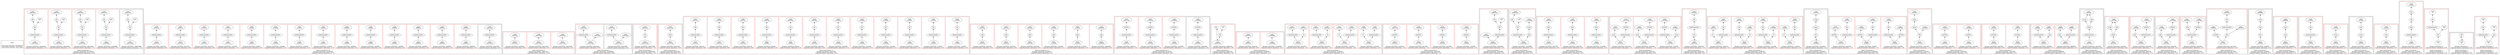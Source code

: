 strict digraph {
rankdir=BT
subgraph {
Stats [shape=plaintext]
cluster=true
label="Total loads executed: 1307048276\nTotal stores executed: 768271869"
}
subgraph {
subgraph {
"0_0_47" [label="Phi"]
"0_0_100" [label="Phi"]
"0_0_47" -> "0_0_100"
"0_0_98" [label="Load\n40841043"]
"0_0_100" -> "0_0_98"
"0_0_48" [label="GetElementPtr"]
"0_0_48" -> "0_0_47"
{
rank=min
"0_0_49" [label="Load\n106674389"]
}
"0_0_49" -> "0_0_48"
"0_0_44" [label="Load\n1"]
"0_0_47" -> "0_0_44"
cluster=true
label="Dynamic executions: 106674389\nCaptured memory operations: 7.1%"
}
subgraph {
"0_1_47" [label="Phi"]
"0_1_100" [label="Phi"]
"0_1_47" -> "0_1_100"
"0_1_98" [label="Load\n40841043"]
"0_1_100" -> "0_1_98"
"0_1_51" [label="GetElementPtr"]
"0_1_51" -> "0_1_47"
{
rank=min
"0_1_52" [label="Load\n23263898"]
}
"0_1_52" -> "0_1_51"
"0_1_44" [label="Load\n1"]
"0_1_47" -> "0_1_44"
cluster=true
label="Dynamic executions: 23263898\nCaptured memory operations: 3.0%"
color=red
}
subgraph {
"0_2_47" [label="Phi"]
"0_2_100" [label="Phi"]
"0_2_47" -> "0_2_100"
"0_2_60" [label="GetElementPtr"]
"0_2_60" -> "0_2_47"
{
rank=min
"0_2_61" [label="Load\n65833346"]
}
"0_2_61" -> "0_2_60"
"0_2_98" [label="Load\n40841043"]
"0_2_100" -> "0_2_98"
"0_2_44" [label="Load\n1"]
"0_2_47" -> "0_2_44"
cluster=true
label="Dynamic executions: 65833346\nCaptured memory operations: 5.1%"
color=red
}
subgraph {
"0_3_47" [label="Phi"]
"0_3_100" [label="Phi"]
"0_3_47" -> "0_3_100"
"0_3_64" [label="GetElementPtr"]
"0_3_64" -> "0_3_47"
"0_3_98" [label="Load\n40841043"]
"0_3_100" -> "0_3_98"
{
rank=min
"0_3_65" [label="Load\n65833346"]
}
"0_3_65" -> "0_3_64"
"0_3_44" [label="Load\n1"]
"0_3_47" -> "0_3_44"
cluster=true
label="Dynamic executions: 65833346\nCaptured memory operations: 5.1%"
color=red
}
subgraph {
"0_4_47" [label="Phi"]
"0_4_100" [label="Phi"]
"0_4_47" -> "0_4_100"
"0_4_98" [label="Load\n40841043"]
"0_4_100" -> "0_4_98"
"0_4_67" [label="GetElementPtr"]
"0_4_67" -> "0_4_47"
"0_4_44" [label="Load\n1"]
"0_4_47" -> "0_4_44"
{
rank=min
"0_4_68" [label="Load\n65833346"]
}
"0_4_68" -> "0_4_67"
cluster=true
label="Dynamic executions: 65833346\nCaptured memory operations: 5.1%"
color=red
}
cluster=true
label="Static occurrences: 5\nDynamic executions: 327438325\nCaptured memory operations: 25.6%"
}
subgraph {
subgraph {
{
rank=min
"1_0_88" [label="Load\n65833346"]
}
"1_0_87" [label="GetElementPtr"]
"1_0_88" -> "1_0_87"
"1_0_86" [label="Load\n65833346"]
"1_0_87" -> "1_0_86"
cluster=true
label="Dynamic executions: 65833346\nCaptured memory operations: 6.3%"
}
subgraph {
{
rank=min
"1_6_245" [label="Load\n4999918"]
}
"1_6_244" [label="GetElementPtr"]
"1_6_245" -> "1_6_244"
"1_6_239" [label="Load\n4999918"]
"1_6_244" -> "1_6_239"
cluster=true
label="Dynamic executions: 4999918\nCaptured memory operations: 0.4%"
color=red
}
subgraph {
{
rank=min
"1_7_249" [label="Load\n4999918"]
}
"1_7_248" [label="GetElementPtr"]
"1_7_249" -> "1_7_248"
"1_7_239" [label="Load\n4999918"]
"1_7_248" -> "1_7_239"
cluster=true
label="Dynamic executions: 4999918\nCaptured memory operations: 0.4%"
color=red
}
subgraph {
{
rank=min
"1_8_252" [label="Load\n4999918"]
}
"1_8_251" [label="GetElementPtr"]
"1_8_252" -> "1_8_251"
"1_8_250" [label="Load\n4999918"]
"1_8_251" -> "1_8_250"
cluster=true
label="Dynamic executions: 4999918\nCaptured memory operations: 0.4%"
color=red
}
subgraph {
"1_9_263" [label="GetElementPtr"]
"1_9_258" [label="Load\n5000081"]
"1_9_263" -> "1_9_258"
{
rank=min
"1_9_264" [label="Load\n5000081"]
}
"1_9_264" -> "1_9_263"
cluster=true
label="Dynamic executions: 5000081\nCaptured memory operations: 0.4%"
color=red
}
subgraph {
"1_10_267" [label="GetElementPtr"]
"1_10_258" [label="Load\n5000081"]
"1_10_267" -> "1_10_258"
{
rank=min
"1_10_268" [label="Load\n5000081"]
}
"1_10_268" -> "1_10_267"
cluster=true
label="Dynamic executions: 5000081\nCaptured memory operations: 0.4%"
color=red
}
subgraph {
{
rank=min
"1_11_271" [label="Load\n5000081"]
}
"1_11_270" [label="GetElementPtr"]
"1_11_271" -> "1_11_270"
"1_11_269" [label="Load\n5000081"]
"1_11_270" -> "1_11_269"
cluster=true
label="Dynamic executions: 5000081\nCaptured memory operations: 0.4%"
color=red
}
subgraph {
"1_12_280" [label="GetElementPtr"]
"1_12_279" [label="Load\n2326391"]
"1_12_280" -> "1_12_279"
{
rank=min
"1_12_281" [label="Load\n2326391"]
}
"1_12_281" -> "1_12_280"
cluster=true
label="Dynamic executions: 2326391\nCaptured memory operations: 0.2%"
color=red
}
subgraph {
"1_13_339" [label="GetElementPtr"]
"1_13_338" [label="Load\n2326391"]
"1_13_339" -> "1_13_338"
{
rank=min
"1_13_340" [label="Load\n2326391"]
}
"1_13_340" -> "1_13_339"
cluster=true
label="Dynamic executions: 2326391\nCaptured memory operations: 0.2%"
color=red
}
subgraph {
"1_14_413" [label="GetElementPtr"]
"1_14_412" [label="Load\n2326389"]
"1_14_413" -> "1_14_412"
{
rank=min
"1_14_414" [label="Load\n2326389"]
}
"1_14_414" -> "1_14_413"
cluster=true
label="Dynamic executions: 2326389\nCaptured memory operations: 0.2%"
color=red
}
subgraph {
{
rank=min
"1_15_476" [label="Load\n828465"]
}
"1_15_475" [label="GetElementPtr"]
"1_15_476" -> "1_15_475"
"1_15_474" [label="Load\n828465"]
"1_15_475" -> "1_15_474"
cluster=true
label="Dynamic executions: 828465\nCaptured memory operations: 0.0%"
color=red
}
subgraph {
{
rank=min
"1_16_494" [label="Load\n11631951"]
}
"1_16_493" [label="GetElementPtr"]
"1_16_494" -> "1_16_493"
"1_16_492" [label="Load\n11631951"]
"1_16_493" -> "1_16_492"
cluster=true
label="Dynamic executions: 11631951\nCaptured memory operations: 1.1%"
color=red
}
subgraph {
"1_17_506" [label="GetElementPtr"]
"1_17_505" [label="Load\n9305554"]
"1_17_506" -> "1_17_505"
{
rank=min
"1_17_507" [label="Load\n9305554"]
}
"1_17_507" -> "1_17_506"
cluster=true
label="Dynamic executions: 9305554\nCaptured memory operations: 0.8%"
color=red
}
subgraph {
{
rank=min
"1_18_547" [label="Load\n9305554"]
}
"1_18_546" [label="GetElementPtr"]
"1_18_547" -> "1_18_546"
"1_18_545" [label="Load\n9305554"]
"1_18_546" -> "1_18_545"
cluster=true
label="Dynamic executions: 9305554\nCaptured memory operations: 0.8%"
color=red
}
subgraph {
"1_19_583" [label="GetElementPtr"]
"1_19_582" [label="Load\n9305556"]
"1_19_583" -> "1_19_582"
{
rank=min
"1_19_584" [label="Load\n9305556"]
}
"1_19_584" -> "1_19_583"
cluster=true
label="Dynamic executions: 9305556\nCaptured memory operations: 0.8%"
color=red
}
cluster=true
label="Static occurrences: 20\nDynamic executions: 143189595\nCaptured memory operations: 13.7%"
}
subgraph {
subgraph {
{
rank=min
"2_1_66" [label="Store\n65833346"]
}
"2_1_65" [label="Load\n65833346"]
"2_1_66" -> "2_1_65"
cluster=true
label="Dynamic executions: 65833346\nCaptured memory operations: 6.3%"
color=red
}
subgraph {
{
rank=min
"2_2_69" [label="Store\n65833346"]
}
"2_2_68" [label="Load\n65833346"]
"2_2_69" -> "2_2_68"
cluster=true
label="Dynamic executions: 65833346\nCaptured memory operations: 6.3%"
color=red
}
subgraph {
{
rank=min
"2_3_303" [label="Store\n9305564"]
}
"2_3_301" [label="Load\n9305564"]
"2_3_303" -> "2_3_301"
cluster=true
label="Dynamic executions: 9305564\nCaptured memory operations: 0.8%"
color=red
}
cluster=true
label="Static occurrences: 5\nDynamic executions: 140972257\nCaptured memory operations: 13.5%"
}
subgraph {
subgraph {
"3_0_92" [label="GetElementPtr"]
"3_0_91" [label="Load\n65833346"]
"3_0_92" -> "3_0_91"
{
rank=min
"3_0_93" [label="Store\n65833346"]
}
"3_0_93" -> "3_0_92"
"3_0_90" [label="Load\n65833346"]
"3_0_93" -> "3_0_90"
cluster=true
label="Dynamic executions: 65833346\nCaptured memory operations: 9.5%"
}
subgraph {
{
rank=min
"3_1_96" [label="Store\n65833346"]
}
"3_1_95" [label="GetElementPtr"]
"3_1_96" -> "3_1_95"
"3_1_94" [label="Load\n65833346"]
"3_1_96" -> "3_1_94"
"3_1_91" [label="Load\n65833346"]
"3_1_95" -> "3_1_91"
cluster=true
label="Dynamic executions: 65833346\nCaptured memory operations: 9.5%"
color=red
}
cluster=true
label="Static occurrences: 2\nDynamic executions: 131666692\nCaptured memory operations: 19.0%"
}
subgraph {
subgraph {
{
rank=min
"4_0_101" [label="Store\n106674389"]
}
"4_0_100" [label="Phi"]
"4_0_101" -> "4_0_100"
"4_0_98" [label="Load\n40841043"]
"4_0_100" -> "4_0_98"
cluster=true
label="Dynamic executions: 106674389\nCaptured memory operations: 7.1%"
color=red
}
cluster=true
label="Static occurrences: 2\nDynamic executions: 106674389\nCaptured memory operations: 7.1%"
}
subgraph {
subgraph {
{
rank=min
"5_0_63" [label="Store\n65833346"]
}
"5_0_62" [label="SExt"]
"5_0_63" -> "5_0_62"
"5_0_61" [label="Load\n65833346"]
"5_0_62" -> "5_0_61"
cluster=true
label="Dynamic executions: 65833346\nCaptured memory operations: 6.3%"
color=red
}
cluster=true
label="Static occurrences: 1\nDynamic executions: 65833346\nCaptured memory operations: 6.3%"
}
subgraph {
subgraph {
"6_5_315" [label="Phi"]
"6_5_313" [label="Load\n2326391"]
"6_5_315" -> "6_5_313"
{
rank=min
"6_5_328" [label="Load\n2326391"]
}
"6_5_327" [label="GetElementPtr"]
"6_5_328" -> "6_5_327"
"6_5_327" -> "6_5_315"
cluster=true
label="Dynamic executions: 2326391\nCaptured memory operations: 0.2%"
color=red
}
subgraph {
"6_6_315" [label="Phi"]
"6_6_313" [label="Load\n2326391"]
"6_6_315" -> "6_6_313"
"6_6_332" [label="GetElementPtr"]
"6_6_332" -> "6_6_315"
{
rank=min
"6_6_333" [label="Load\n2326391"]
}
"6_6_333" -> "6_6_332"
cluster=true
label="Dynamic executions: 2326391\nCaptured memory operations: 0.2%"
color=red
}
subgraph {
{
rank=min
"6_7_337" [label="Load\n2326391"]
}
"6_7_336" [label="GetElementPtr"]
"6_7_337" -> "6_7_336"
"6_7_315" [label="Phi"]
"6_7_313" [label="Load\n2326391"]
"6_7_315" -> "6_7_313"
"6_7_336" -> "6_7_315"
cluster=true
label="Dynamic executions: 2326391\nCaptured memory operations: 0.2%"
color=red
}
subgraph {
"6_8_389" [label="Phi"]
"6_8_387" [label="Load\n2326389"]
"6_8_389" -> "6_8_387"
"6_8_401" [label="GetElementPtr"]
"6_8_401" -> "6_8_389"
{
rank=min
"6_8_402" [label="Load\n2326389"]
}
"6_8_402" -> "6_8_401"
cluster=true
label="Dynamic executions: 2326389\nCaptured memory operations: 0.2%"
color=red
}
subgraph {
"6_9_389" [label="Phi"]
"6_9_387" [label="Load\n2326389"]
"6_9_389" -> "6_9_387"
{
rank=min
"6_9_407" [label="Load\n2326389"]
}
"6_9_406" [label="GetElementPtr"]
"6_9_407" -> "6_9_406"
"6_9_406" -> "6_9_389"
cluster=true
label="Dynamic executions: 2326389\nCaptured memory operations: 0.2%"
color=red
}
subgraph {
"6_10_410" [label="GetElementPtr"]
"6_10_389" [label="Phi"]
"6_10_410" -> "6_10_389"
{
rank=min
"6_10_411" [label="Load\n2326389"]
}
"6_10_411" -> "6_10_410"
"6_10_387" [label="Load\n2326389"]
"6_10_389" -> "6_10_387"
cluster=true
label="Dynamic executions: 2326389\nCaptured memory operations: 0.2%"
color=red
}
subgraph {
"6_11_451" [label="Phi"]
"6_11_449" [label="Load\n9305560"]
"6_11_451" -> "6_11_449"
{
rank=min
"6_11_464" [label="Load\n9305560"]
}
"6_11_463" [label="GetElementPtr"]
"6_11_464" -> "6_11_463"
"6_11_463" -> "6_11_451"
cluster=true
label="Dynamic executions: 9305560\nCaptured memory operations: 0.8%"
color=red
}
subgraph {
{
rank=min
"6_12_469" [label="Load\n828465"]
}
"6_12_468" [label="GetElementPtr"]
"6_12_469" -> "6_12_468"
"6_12_451" [label="Phi"]
"6_12_449" [label="Load\n9305560"]
"6_12_451" -> "6_12_449"
"6_12_468" -> "6_12_451"
cluster=true
label="Dynamic executions: 828465\nCaptured memory operations: 0.4%"
color=red
}
subgraph {
"6_13_451" [label="Phi"]
"6_13_449" [label="Load\n9305560"]
"6_13_451" -> "6_13_449"
{
rank=min
"6_13_473" [label="Load\n828465"]
}
"6_13_472" [label="GetElementPtr"]
"6_13_473" -> "6_13_472"
"6_13_472" -> "6_13_451"
cluster=true
label="Dynamic executions: 828465\nCaptured memory operations: 0.4%"
color=red
}
subgraph {
"6_14_522" [label="Phi"]
"6_14_520" [label="Load\n9305554"]
"6_14_522" -> "6_14_520"
"6_14_534" [label="GetElementPtr"]
"6_14_534" -> "6_14_522"
{
rank=min
"6_14_535" [label="Load\n9305554"]
}
"6_14_535" -> "6_14_534"
cluster=true
label="Dynamic executions: 9305554\nCaptured memory operations: 0.8%"
color=red
}
subgraph {
{
rank=min
"6_15_540" [label="Load\n9305554"]
}
"6_15_539" [label="GetElementPtr"]
"6_15_540" -> "6_15_539"
"6_15_522" [label="Phi"]
"6_15_520" [label="Load\n9305554"]
"6_15_522" -> "6_15_520"
"6_15_539" -> "6_15_522"
cluster=true
label="Dynamic executions: 9305554\nCaptured memory operations: 0.8%"
color=red
}
subgraph {
"6_16_522" [label="Phi"]
"6_16_520" [label="Load\n9305554"]
"6_16_522" -> "6_16_520"
"6_16_543" [label="GetElementPtr"]
"6_16_543" -> "6_16_522"
{
rank=min
"6_16_544" [label="Load\n9305554"]
}
"6_16_544" -> "6_16_543"
cluster=true
label="Dynamic executions: 9305554\nCaptured memory operations: 0.8%"
color=red
}
cluster=true
label="Static occurrences: 17\nDynamic executions: 52837492\nCaptured memory operations: 5.9%"
}
subgraph {
subgraph {
"7_4_218" [label="Add"]
"7_4_217" [label="Load\n10000000"]
"7_4_218" -> "7_4_217"
{
rank=min
"7_4_219" [label="Store\n10000000"]
}
"7_4_219" -> "7_4_218"
cluster=true
label="Dynamic executions: 10000000\nCaptured memory operations: 0.9%"
color=red
}
subgraph {
"7_6_321" [label="Add"]
"7_6_320" [label="Load\n2326391"]
"7_6_321" -> "7_6_320"
{
rank=min
"7_6_322" [label="Store\n2326391"]
}
"7_6_322" -> "7_6_321"
cluster=true
label="Dynamic executions: 2326391\nCaptured memory operations: 0.2%"
color=red
}
subgraph {
"7_7_395" [label="Add"]
"7_7_394" [label="Load\n2326389"]
"7_7_395" -> "7_7_394"
{
rank=min
"7_7_396" [label="Store\n2326389"]
}
"7_7_396" -> "7_7_395"
cluster=true
label="Dynamic executions: 2326389\nCaptured memory operations: 0.2%"
color=red
}
subgraph {
"7_8_457" [label="Add"]
"7_8_456" [label="Load\n9305560"]
"7_8_457" -> "7_8_456"
{
rank=min
"7_8_458" [label="Store\n9305560"]
}
"7_8_458" -> "7_8_457"
cluster=true
label="Dynamic executions: 9305560\nCaptured memory operations: 0.8%"
color=red
}
subgraph {
"7_9_528" [label="Add"]
"7_9_527" [label="Load\n9305554"]
"7_9_528" -> "7_9_527"
{
rank=min
"7_9_529" [label="Store\n9305554"]
}
"7_9_529" -> "7_9_528"
cluster=true
label="Dynamic executions: 9305554\nCaptured memory operations: 0.8%"
color=red
}
subgraph {
"7_11_580" [label="Add"]
"7_11_579" [label="Load\n9305556"]
"7_11_580" -> "7_11_579"
{
rank=min
"7_11_581" [label="Store\n9305556"]
}
"7_11_581" -> "7_11_580"
cluster=true
label="Dynamic executions: 9305556\nCaptured memory operations: 0.8%"
color=red
}
cluster=true
label="Static occurrences: 12\nDynamic executions: 42569451\nCaptured memory operations: 4.1%"
}
subgraph {
subgraph {
"8_0_373" [label="GetElementPtr"]
"8_0_372" [label="IntToPtr"]
"8_0_373" -> "8_0_372"
{
rank=min
"8_0_374" [label="Load\n20282682"]
}
"8_0_374" -> "8_0_373"
"8_0_369" [label="Load\n23263900"]
"8_0_372" -> "8_0_369"
cluster=true
label="Dynamic executions: 20282682\nCaptured memory operations: 2.0%"
}
subgraph {
"8_1_380" [label="GetElementPtr"]
"8_1_372" [label="IntToPtr"]
"8_1_380" -> "8_1_372"
{
rank=min
"8_1_381" [label="Load\n2326389"]
}
"8_1_381" -> "8_1_380"
"8_1_369" [label="Load\n23263900"]
"8_1_372" -> "8_1_369"
cluster=true
label="Dynamic executions: 2326389\nCaptured memory operations: 1.2%"
color=red
}
subgraph {
"8_2_430" [label="IntToPtr"]
"8_2_427" [label="Load\n17956293"]
"8_2_430" -> "8_2_427"
{
rank=min
"8_2_443" [label="Load\n9305560"]
}
"8_2_442" [label="GetElementPtr"]
"8_2_443" -> "8_2_442"
"8_2_442" -> "8_2_430"
cluster=true
label="Dynamic executions: 9305560\nCaptured memory operations: 1.3%"
color=red
}
subgraph {
"8_3_513" [label="GetElementPtr"]
"8_3_511" [label="IntToPtr"]
"8_3_513" -> "8_3_511"
"8_3_502" [label="Load\n18611108"]
"8_3_511" -> "8_3_502"
{
rank=min
"8_3_514" [label="Load\n9305554"]
}
"8_3_514" -> "8_3_513"
cluster=true
label="Dynamic executions: 9305554\nCaptured memory operations: 1.3%"
color=red
}
cluster=true
label="Static occurrences: 4\nDynamic executions: 41220185\nCaptured memory operations: 5.9%"
}
subgraph {
subgraph {
"9_0_47" [label="Phi"]
"9_0_100" [label="Phi"]
"9_0_47" -> "9_0_100"
{
rank=min
"9_0_98" [label="Load\n40841043"]
}
"9_0_98" -> "9_0_47"
"9_0_100" -> "9_0_98"
"9_0_44" [label="Load\n1"]
"9_0_47" -> "9_0_44"
cluster=true
label="Dynamic executions: 40841043\nCaptured memory operations: 1.9%"
color=red
}
cluster=true
label="Static occurrences: 1\nDynamic executions: 40841043\nCaptured memory operations: 1.9%"
}
subgraph {
subgraph {
{
rank=min
"10_0_53" [label="Load\n23263898"]
}
"10_0_52" [label="Load\n23263898"]
"10_0_53" -> "10_0_52"
cluster=true
label="Dynamic executions: 23263898\nCaptured memory operations: 2.2%"
color=red
}
subgraph {
{
rank=min
"10_3_587" [label="Load\n9305556"]
}
"10_3_582" [label="Load\n9305556"]
"10_3_587" -> "10_3_582"
cluster=true
label="Dynamic executions: 9305556\nCaptured memory operations: 0.8%"
color=red
}
cluster=true
label="Static occurrences: 4\nDynamic executions: 32569455\nCaptured memory operations: 3.1%"
}
subgraph {
subgraph {
"11_3_282" [label="Or"]
"11_3_281" [label="Load\n2326391"]
"11_3_282" -> "11_3_281"
"11_3_280" [label="GetElementPtr"]
"11_3_279" [label="Load\n2326391"]
"11_3_280" -> "11_3_279"
{
rank=min
"11_3_283" [label="Store\n2326391"]
}
"11_3_283" -> "11_3_282"
"11_3_283" -> "11_3_280"
cluster=true
label="Dynamic executions: 2326391\nCaptured memory operations: 0.3%"
color=red
}
subgraph {
"11_4_495" [label="Or"]
"11_4_494" [label="Load\n11631951"]
"11_4_495" -> "11_4_494"
"11_4_493" [label="GetElementPtr"]
"11_4_492" [label="Load\n11631951"]
"11_4_493" -> "11_4_492"
{
rank=min
"11_4_496" [label="Store\n11631951"]
}
"11_4_496" -> "11_4_495"
"11_4_496" -> "11_4_493"
cluster=true
label="Dynamic executions: 11631951\nCaptured memory operations: 1.6%"
color=red
}
subgraph {
"11_5_506" [label="GetElementPtr"]
"11_5_505" [label="Load\n9305554"]
"11_5_506" -> "11_5_505"
{
rank=min
"11_5_509" [label="Store\n9305554"]
}
"11_5_509" -> "11_5_506"
"11_5_508" [label="Or"]
"11_5_509" -> "11_5_508"
"11_5_507" [label="Load\n9305554"]
"11_5_508" -> "11_5_507"
cluster=true
label="Dynamic executions: 9305554\nCaptured memory operations: 1.3%"
color=red
}
subgraph {
"11_6_583" [label="GetElementPtr"]
"11_6_582" [label="Load\n9305556"]
"11_6_583" -> "11_6_582"
{
rank=min
"11_6_586" [label="Store\n9305556"]
}
"11_6_586" -> "11_6_583"
"11_6_585" [label="Or"]
"11_6_586" -> "11_6_585"
"11_6_584" [label="Load\n9305556"]
"11_6_585" -> "11_6_584"
cluster=true
label="Dynamic executions: 9305556\nCaptured memory operations: 1.3%"
color=red
}
cluster=true
label="Static occurrences: 7\nDynamic executions: 32569453\nCaptured memory operations: 4.7%"
}
subgraph {
subgraph {
{
rank=min
"12_0_397" [label="Store\n2326389"]
}
"12_0_372" [label="IntToPtr"]
"12_0_397" -> "12_0_372"
"12_0_369" [label="Load\n23263900"]
"12_0_372" -> "12_0_369"
cluster=true
label="Dynamic executions: 2326389\nCaptured memory operations: 1.2%"
color=red
}
subgraph {
"12_2_430" [label="IntToPtr"]
"12_2_427" [label="Load\n17956293"]
"12_2_430" -> "12_2_427"
{
rank=min
"12_2_459" [label="Store\n9305560"]
}
"12_2_459" -> "12_2_430"
cluster=true
label="Dynamic executions: 9305560\nCaptured memory operations: 1.3%"
color=red
}
subgraph {
"12_3_430" [label="IntToPtr"]
"12_3_427" [label="Load\n17956293"]
"12_3_430" -> "12_3_427"
{
rank=min
"12_3_479" [label="Store\n8477095"]
}
"12_3_479" -> "12_3_430"
cluster=true
label="Dynamic executions: 8477095\nCaptured memory operations: 1.2%"
color=red
}
subgraph {
"12_4_511" [label="IntToPtr"]
"12_4_502" [label="Load\n18611108"]
"12_4_511" -> "12_4_502"
{
rank=min
"12_4_530" [label="Store\n9305554"]
}
"12_4_530" -> "12_4_511"
cluster=true
label="Dynamic executions: 9305554\nCaptured memory operations: 1.3%"
color=red
}
cluster=true
label="Static occurrences: 6\nDynamic executions: 29414598\nCaptured memory operations: 7.1%"
}
subgraph {
subgraph {
{
rank=min
"13_0_54" [label="Store\n23263898"]
}
"13_0_53" [label="Load\n23263898"]
"13_0_54" -> "13_0_53"
"13_0_47" [label="Phi"]
"13_0_100" [label="Phi"]
"13_0_47" -> "13_0_100"
"13_0_98" [label="Load\n40841043"]
"13_0_100" -> "13_0_98"
"13_0_51" [label="GetElementPtr"]
"13_0_51" -> "13_0_47"
"13_0_54" -> "13_0_51"
"13_0_44" [label="Load\n1"]
"13_0_47" -> "13_0_44"
cluster=true
label="Dynamic executions: 23263898\nCaptured memory operations: 4.2%"
color=red
}
cluster=true
label="Static occurrences: 1\nDynamic executions: 23263898\nCaptured memory operations: 4.2%"
}
subgraph {
subgraph {
"14_0_55" [label="ICmp"]
"14_0_53" [label="Load\n23263898"]
"14_0_55" -> "14_0_53"
"14_0_47" [label="Phi"]
"14_0_100" [label="Phi"]
"14_0_47" -> "14_0_100"
"14_0_48" [label="GetElementPtr"]
"14_0_48" -> "14_0_47"
{
rank=min
"14_0_57" [label="Store\n23263898"]
}
"14_0_57" -> "14_0_48"
"14_0_56" [label="ZExt"]
"14_0_57" -> "14_0_56"
"14_0_98" [label="Load\n40841043"]
"14_0_100" -> "14_0_98"
"14_0_44" [label="Load\n1"]
"14_0_47" -> "14_0_44"
"14_0_56" -> "14_0_55"
cluster=true
label="Dynamic executions: 23263898\nCaptured memory operations: 4.2%"
color=red
}
cluster=true
label="Static occurrences: 1\nDynamic executions: 23263898\nCaptured memory operations: 4.2%"
}
subgraph {
subgraph {
"15_1_385" [label="SExt"]
"15_1_381" [label="Load\n2326389"]
"15_1_385" -> "15_1_381"
{
rank=min
"15_1_387" [label="Load\n2326389"]
}
"15_1_386" [label="GetElementPtr"]
"15_1_387" -> "15_1_386"
"15_1_386" -> "15_1_385"
cluster=true
label="Dynamic executions: 2326389\nCaptured memory operations: 0.2%"
color=red
}
subgraph {
"15_2_447" [label="SExt"]
"15_2_443" [label="Load\n9305560"]
"15_2_447" -> "15_2_443"
"15_2_448" [label="GetElementPtr"]
"15_2_448" -> "15_2_447"
{
rank=min
"15_2_449" [label="Load\n9305560"]
}
"15_2_449" -> "15_2_448"
cluster=true
label="Dynamic executions: 9305560\nCaptured memory operations: 0.8%"
color=red
}
subgraph {
"15_3_519" [label="GetElementPtr"]
"15_3_518" [label="SExt"]
"15_3_519" -> "15_3_518"
{
rank=min
"15_3_520" [label="Load\n9305554"]
}
"15_3_520" -> "15_3_519"
"15_3_514" [label="Load\n9305554"]
"15_3_518" -> "15_3_514"
cluster=true
label="Dynamic executions: 9305554\nCaptured memory operations: 0.8%"
color=red
}
cluster=true
label="Static occurrences: 4\nDynamic executions: 20937503\nCaptured memory operations: 2.0%"
}
subgraph {
subgraph {
"16_0_380" [label="GetElementPtr"]
"16_0_372" [label="IntToPtr"]
"16_0_380" -> "16_0_372"
{
rank=min
"16_0_400" [label="Store\n2326389"]
}
"16_0_399" [label="Trunc"]
"16_0_400" -> "16_0_399"
"16_0_400" -> "16_0_380"
"16_0_398" [label="Load\n2326389"]
"16_0_399" -> "16_0_398"
"16_0_369" [label="Load\n23263900"]
"16_0_372" -> "16_0_369"
cluster=true
label="Dynamic executions: 2326389\nCaptured memory operations: 1.3%"
color=red
}
subgraph {
{
rank=min
"16_1_462" [label="Store\n9305560"]
}
"16_1_461" [label="Trunc"]
"16_1_462" -> "16_1_461"
"16_1_430" [label="IntToPtr"]
"16_1_427" [label="Load\n17956293"]
"16_1_430" -> "16_1_427"
"16_1_460" [label="Load\n9305560"]
"16_1_461" -> "16_1_460"
"16_1_442" [label="GetElementPtr"]
"16_1_462" -> "16_1_442"
"16_1_442" -> "16_1_430"
cluster=true
label="Dynamic executions: 9305560\nCaptured memory operations: 1.7%"
color=red
}
subgraph {
{
rank=min
"16_2_533" [label="Store\n9305554"]
}
"16_2_532" [label="Trunc"]
"16_2_533" -> "16_2_532"
"16_2_531" [label="Load\n9305554"]
"16_2_532" -> "16_2_531"
"16_2_511" [label="IntToPtr"]
"16_2_502" [label="Load\n18611108"]
"16_2_511" -> "16_2_502"
"16_2_513" [label="GetElementPtr"]
"16_2_513" -> "16_2_511"
"16_2_533" -> "16_2_513"
cluster=true
label="Dynamic executions: 9305554\nCaptured memory operations: 1.7%"
color=red
}
cluster=true
label="Static occurrences: 3\nDynamic executions: 20937503\nCaptured memory operations: 4.9%"
}
subgraph {
subgraph {
"17_3_451" [label="Phi"]
"17_3_449" [label="Load\n9305560"]
"17_3_451" -> "17_3_449"
"17_3_481" [label="Phi"]
"17_3_463" [label="GetElementPtr"]
"17_3_481" -> "17_3_463"
"17_3_463" -> "17_3_451"
{
rank=min
"17_3_482" [label="Load\n16954190"]
}
"17_3_481" -> "17_3_482"
"17_3_482" -> "17_3_481"
cluster=true
label="Dynamic executions: 16954190\nCaptured memory operations: 1.2%"
color=red
}
cluster=true
label="Static occurrences: 5\nDynamic executions: 16954190\nCaptured memory operations: 1.9%"
}
subgraph {
subgraph {
"18_1_334" [label="Or"]
"18_1_333" [label="Load\n2326391"]
"18_1_334" -> "18_1_333"
"18_1_315" [label="Phi"]
"18_1_313" [label="Load\n2326391"]
"18_1_315" -> "18_1_313"
{
rank=min
"18_1_335" [label="Store\n2326391"]
}
"18_1_335" -> "18_1_334"
"18_1_332" [label="GetElementPtr"]
"18_1_335" -> "18_1_332"
"18_1_332" -> "18_1_315"
cluster=true
label="Dynamic executions: 2326391\nCaptured memory operations: 0.3%"
color=red
}
subgraph {
{
rank=min
"18_2_409" [label="Store\n2326389"]
}
"18_2_406" [label="GetElementPtr"]
"18_2_409" -> "18_2_406"
"18_2_408" [label="Or"]
"18_2_407" [label="Load\n2326389"]
"18_2_408" -> "18_2_407"
"18_2_389" [label="Phi"]
"18_2_387" [label="Load\n2326389"]
"18_2_389" -> "18_2_387"
"18_2_406" -> "18_2_389"
"18_2_409" -> "18_2_408"
cluster=true
label="Dynamic executions: 2326389\nCaptured memory operations: 0.3%"
color=red
}
subgraph {
"18_3_451" [label="Phi"]
"18_3_449" [label="Load\n9305560"]
"18_3_451" -> "18_3_449"
"18_3_468" [label="GetElementPtr"]
"18_3_468" -> "18_3_451"
{
rank=min
"18_3_471" [label="Store\n828465"]
}
"18_3_471" -> "18_3_468"
"18_3_470" [label="Or"]
"18_3_471" -> "18_3_470"
"18_3_469" [label="Load\n828465"]
"18_3_470" -> "18_3_469"
cluster=true
label="Dynamic executions: 828465\nCaptured memory operations: 0.5%"
color=red
}
subgraph {
"18_4_541" [label="Or"]
"18_4_540" [label="Load\n9305554"]
"18_4_541" -> "18_4_540"
{
rank=min
"18_4_542" [label="Store\n9305554"]
}
"18_4_539" [label="GetElementPtr"]
"18_4_542" -> "18_4_539"
"18_4_522" [label="Phi"]
"18_4_520" [label="Load\n9305554"]
"18_4_522" -> "18_4_520"
"18_4_539" -> "18_4_522"
"18_4_542" -> "18_4_541"
cluster=true
label="Dynamic executions: 9305554\nCaptured memory operations: 1.3%"
color=red
}
cluster=true
label="Static occurrences: 5\nDynamic executions: 14786799\nCaptured memory operations: 2.5%"
}
subgraph {
subgraph {
"19_0_359" [label="ICmp"]
"19_0_358" [label="Load\n11631951"]
"19_0_359" -> "19_0_358"
"19_0_360" [label="Select"]
"19_0_360" -> "19_0_359"
{
rank=min
"19_0_364" [label="Load\n13624893"]
}
"19_0_363" [label="Phi"]
"19_0_364" -> "19_0_363"
"19_0_363" -> "19_0_364"
"19_0_363" -> "19_0_360"
cluster=true
label="Dynamic executions: 13624893\nCaptured memory operations: 1.2%"
}
cluster=true
label="Static occurrences: 1\nDynamic executions: 13624893\nCaptured memory operations: 1.2%"
}
subgraph {
subgraph {
"20_0_389" [label="Phi"]
"20_0_387" [label="Load\n2326389"]
"20_0_389" -> "20_0_387"
"20_0_401" [label="GetElementPtr"]
"20_0_401" -> "20_0_389"
{
rank=min
"20_0_405" [label="Store\n2326389"]
}
"20_0_405" -> "20_0_401"
"20_0_372" [label="IntToPtr"]
"20_0_369" [label="Load\n23263900"]
"20_0_372" -> "20_0_369"
"20_0_405" -> "20_0_372"
cluster=true
label="Dynamic executions: 2326389\nCaptured memory operations: 1.3%"
color=red
}
subgraph {
"20_1_430" [label="IntToPtr"]
"20_1_427" [label="Load\n17956293"]
"20_1_430" -> "20_1_427"
{
rank=min
"20_1_467" [label="Store\n828465"]
}
"20_1_467" -> "20_1_430"
"20_1_451" [label="Phi"]
"20_1_449" [label="Load\n9305560"]
"20_1_451" -> "20_1_449"
"20_1_463" [label="GetElementPtr"]
"20_1_463" -> "20_1_451"
"20_1_467" -> "20_1_463"
cluster=true
label="Dynamic executions: 828465\nCaptured memory operations: 1.3%"
color=red
}
subgraph {
{
rank=min
"20_2_538" [label="Store\n9305554"]
}
"20_2_511" [label="IntToPtr"]
"20_2_538" -> "20_2_511"
"20_2_502" [label="Load\n18611108"]
"20_2_511" -> "20_2_502"
"20_2_522" [label="Phi"]
"20_2_520" [label="Load\n9305554"]
"20_2_522" -> "20_2_520"
"20_2_534" [label="GetElementPtr"]
"20_2_534" -> "20_2_522"
"20_2_538" -> "20_2_534"
cluster=true
label="Dynamic executions: 9305554\nCaptured memory operations: 1.7%"
color=red
}
cluster=true
label="Static occurrences: 3\nDynamic executions: 12460408\nCaptured memory operations: 4.4%"
}
subgraph {
subgraph {
"21_0_359" [label="ICmp"]
"21_0_358" [label="Load\n11631951"]
"21_0_359" -> "21_0_358"
"21_0_360" [label="Select"]
"21_0_360" -> "21_0_359"
{
rank=min
"21_0_367" [label="Store\n11631951"]
}
"21_0_363" [label="Phi"]
"21_0_367" -> "21_0_363"
"21_0_364" [label="Load\n13624893"]
"21_0_363" -> "21_0_364"
"21_0_363" -> "21_0_360"
cluster=true
label="Dynamic executions: 11631951\nCaptured memory operations: 1.7%"
color=red
}
cluster=true
label="Static occurrences: 1\nDynamic executions: 11631951\nCaptured memory operations: 1.7%"
}
subgraph {
subgraph {
{
rank=min
"22_0_377" [label="Load\n2326389"]
}
"22_0_372" [label="IntToPtr"]
"22_0_377" -> "22_0_372"
"22_0_369" [label="Load\n23263900"]
"22_0_372" -> "22_0_369"
cluster=true
label="Dynamic executions: 2326389\nCaptured memory operations: 1.2%"
color=red
}
subgraph {
"22_1_430" [label="IntToPtr"]
"22_1_427" [label="Load\n17956293"]
"22_1_430" -> "22_1_427"
{
rank=min
"22_1_431" [label="Load\n9305560"]
}
"22_1_431" -> "22_1_430"
cluster=true
label="Dynamic executions: 9305560\nCaptured memory operations: 1.3%"
color=red
}
cluster=true
label="Static occurrences: 2\nDynamic executions: 11631949\nCaptured memory operations: 2.5%"
}
subgraph {
subgraph {
"23_0_378" [label="PtrToInt"]
"23_0_377" [label="Load\n2326389"]
"23_0_378" -> "23_0_377"
{
rank=min
"23_0_379" [label="Store\n2326389"]
}
"23_0_379" -> "23_0_378"
cluster=true
label="Dynamic executions: 2326389\nCaptured memory operations: 0.2%"
color=red
}
subgraph {
{
rank=min
"23_1_433" [label="Store\n9305560"]
}
"23_1_432" [label="PtrToInt"]
"23_1_433" -> "23_1_432"
"23_1_431" [label="Load\n9305560"]
"23_1_432" -> "23_1_431"
cluster=true
label="Dynamic executions: 9305560\nCaptured memory operations: 0.8%"
color=red
}
cluster=true
label="Static occurrences: 2\nDynamic executions: 11631949\nCaptured memory operations: 1.1%"
}
subgraph {
subgraph {
{
rank=min
"24_0_247" [label="Store\n4999918"]
}
"24_0_246" [label="And"]
"24_0_247" -> "24_0_246"
"24_0_245" [label="Load\n4999918"]
"24_0_246" -> "24_0_245"
"24_0_244" [label="GetElementPtr"]
"24_0_247" -> "24_0_244"
"24_0_239" [label="Load\n4999918"]
"24_0_244" -> "24_0_239"
cluster=true
label="Dynamic executions: 4999918\nCaptured memory operations: 0.7%"
color=red
}
subgraph {
{
rank=min
"24_1_266" [label="Store\n5000081"]
}
"24_1_263" [label="GetElementPtr"]
"24_1_266" -> "24_1_263"
"24_1_265" [label="And"]
"24_1_266" -> "24_1_265"
"24_1_264" [label="Load\n5000081"]
"24_1_265" -> "24_1_264"
"24_1_258" [label="Load\n5000081"]
"24_1_263" -> "24_1_258"
cluster=true
label="Dynamic executions: 5000081\nCaptured memory operations: 0.7%"
color=red
}
cluster=true
label="Static occurrences: 2\nDynamic executions: 9999999\nCaptured memory operations: 1.4%"
}
subgraph {
subgraph {
"25_0_297" [label="ICmp"]
"25_0_295" [label="Load\n9305564"]
"25_0_297" -> "25_0_295"
"25_0_298" [label="Select"]
"25_0_298" -> "25_0_297"
"25_0_300" [label="GetElementPtr"]
"25_0_300" -> "25_0_298"
{
rank=min
"25_0_301" [label="Load\n9305564"]
}
"25_0_301" -> "25_0_300"
"25_0_296" [label="Add"]
"25_0_296" -> "25_0_295"
"25_0_298" -> "25_0_296"
cluster=true
label="Dynamic executions: 9305564\nCaptured memory operations: 0.8%"
}
cluster=true
label="Static occurrences: 1\nDynamic executions: 9305564\nCaptured memory operations: 0.8%"
}
subgraph {
subgraph {
{
rank=min
"26_0_299" [label="Store\n9305564"]
}
"26_0_298" [label="Select"]
"26_0_299" -> "26_0_298"
"26_0_297" [label="ICmp"]
"26_0_295" [label="Load\n9305564"]
"26_0_297" -> "26_0_295"
"26_0_298" -> "26_0_297"
"26_0_296" [label="Add"]
"26_0_296" -> "26_0_295"
"26_0_298" -> "26_0_296"
cluster=true
label="Dynamic executions: 9305564\nCaptured memory operations: 0.8%"
color=red
}
cluster=true
label="Static occurrences: 1\nDynamic executions: 9305564\nCaptured memory operations: 0.8%"
}
subgraph {
subgraph {
"27_0_430" [label="IntToPtr"]
"27_0_427" [label="Load\n17956293"]
"27_0_430" -> "27_0_427"
"27_0_437" [label="SExt"]
"27_0_436" [label="Load\n9305560"]
"27_0_437" -> "27_0_436"
{
rank=min
"27_0_439" [label="Store\n9305560"]
}
"27_0_438" [label="GetElementPtr"]
"27_0_439" -> "27_0_438"
"27_0_439" -> "27_0_437"
"27_0_438" -> "27_0_430"
cluster=true
label="Dynamic executions: 9305560\nCaptured memory operations: 1.7%"
color=red
}
cluster=true
label="Static occurrences: 1\nDynamic executions: 9305560\nCaptured memory operations: 1.7%"
}
subgraph {
subgraph {
"28_0_440" [label="Add"]
"28_0_374" [label="Load\n20282682"]
"28_0_440" -> "28_0_374"
{
rank=min
"28_0_441" [label="Store\n9305560"]
}
"28_0_441" -> "28_0_440"
"28_0_373" [label="GetElementPtr"]
"28_0_372" [label="IntToPtr"]
"28_0_373" -> "28_0_372"
"28_0_441" -> "28_0_373"
"28_0_369" [label="Load\n23263900"]
"28_0_372" -> "28_0_369"
cluster=true
label="Dynamic executions: 9305560\nCaptured memory operations: 2.5%"
color=red
}
cluster=true
label="Static occurrences: 1\nDynamic executions: 9305560\nCaptured memory operations: 2.5%"
}
subgraph {
subgraph {
"29_0_434" [label="SExt"]
"29_0_374" [label="Load\n20282682"]
"29_0_434" -> "29_0_374"
{
rank=min
"29_0_436" [label="Load\n9305560"]
}
"29_0_435" [label="GetElementPtr"]
"29_0_436" -> "29_0_435"
"29_0_435" -> "29_0_434"
"29_0_372" [label="IntToPtr"]
"29_0_369" [label="Load\n23263900"]
"29_0_372" -> "29_0_369"
"29_0_435" -> "29_0_372"
cluster=true
label="Dynamic executions: 9305560\nCaptured memory operations: 2.5%"
color=red
}
cluster=true
label="Static occurrences: 1\nDynamic executions: 9305560\nCaptured memory operations: 2.5%"
}
subgraph {
subgraph {
"30_1_430" [label="IntToPtr"]
"30_1_427" [label="Load\n17956293"]
"30_1_430" -> "30_1_427"
"30_1_451" [label="Phi"]
"30_1_449" [label="Load\n9305560"]
"30_1_451" -> "30_1_449"
"30_1_481" [label="Phi"]
"30_1_463" [label="GetElementPtr"]
"30_1_481" -> "30_1_463"
"30_1_463" -> "30_1_451"
{
rank=min
"30_1_485" [label="Store\n8477095"]
}
"30_1_485" -> "30_1_481"
"30_1_485" -> "30_1_430"
"30_1_482" [label="Load\n16954190"]
"30_1_481" -> "30_1_482"
cluster=true
label="Dynamic executions: 8477095\nCaptured memory operations: 2.5%"
color=red
}
cluster=true
label="Static occurrences: 3\nDynamic executions: 8477095\nCaptured memory operations: 5.1%"
}
subgraph {
subgraph {
"31_0_256" [label="Xor"]
"31_0_236" [label="And"]
"31_0_256" -> "31_0_236"
"31_0_235" [label="LShr"]
"31_0_232" [label="Load\n9999999"]
"31_0_235" -> "31_0_232"
{
rank=min
"31_0_257" [label="Store\n5000081"]
}
"31_0_257" -> "31_0_256"
"31_0_236" -> "31_0_235"
cluster=true
label="Dynamic executions: 5000081\nCaptured memory operations: 0.7%"
}
cluster=true
label="Static occurrences: 1\nDynamic executions: 5000081\nCaptured memory operations: 0.7%"
}
subgraph {
subgraph {
{
rank=min
"32_0_238" [label="Store\n4999918"]
}
"32_0_236" [label="And"]
"32_0_238" -> "32_0_236"
"32_0_235" [label="LShr"]
"32_0_232" [label="Load\n9999999"]
"32_0_235" -> "32_0_232"
"32_0_236" -> "32_0_235"
cluster=true
label="Dynamic executions: 4999918\nCaptured memory operations: 0.7%"
color=red
}
cluster=true
label="Static occurrences: 1\nDynamic executions: 4999918\nCaptured memory operations: 0.7%"
}
subgraph {
subgraph {
"33_1_315" [label="Phi"]
"33_1_313" [label="Load\n2326391"]
"33_1_315" -> "33_1_313"
{
rank=min
"33_1_331" [label="Store\n2326391"]
}
"33_1_327" [label="GetElementPtr"]
"33_1_331" -> "33_1_327"
"33_1_327" -> "33_1_315"
cluster=true
label="Dynamic executions: 2326391\nCaptured memory operations: 0.2%"
color=red
}
cluster=true
label="Static occurrences: 2\nDynamic executions: 2326391\nCaptured memory operations: 0.2%"
}
subgraph {
subgraph {
"34_1_325" [label="Trunc"]
"34_1_324" [label="Load\n2326391"]
"34_1_325" -> "34_1_324"
{
rank=min
"34_1_326" [label="Store\n2326391"]
}
"34_1_326" -> "34_1_325"
cluster=true
label="Dynamic executions: 2326391\nCaptured memory operations: 0.2%"
color=red
}
cluster=true
label="Static occurrences: 2\nDynamic executions: 2326391\nCaptured memory operations: 0.2%"
}
subgraph {
subgraph {
{
rank=min
"35_0_290" [label="Store\n2326391"]
}
"35_0_288" [label="Trunc"]
"35_0_290" -> "35_0_288"
"35_0_286" [label="Sub"]
"35_0_285" [label="Load\n2326391"]
"35_0_286" -> "35_0_285"
"35_0_288" -> "35_0_286"
cluster=true
label="Dynamic executions: 2326391\nCaptured memory operations: 0.2%"
}
cluster=true
label="Static occurrences: 1\nDynamic executions: 2326391\nCaptured memory operations: 0.2%"
}
subgraph {
subgraph {
{
rank=min
"36_0_287" [label="Store\n2326391"]
}
"36_0_286" [label="Sub"]
"36_0_287" -> "36_0_286"
"36_0_285" [label="Load\n2326391"]
"36_0_286" -> "36_0_285"
cluster=true
label="Dynamic executions: 2326391\nCaptured memory operations: 0.2%"
color=red
}
cluster=true
label="Static occurrences: 1\nDynamic executions: 2326391\nCaptured memory operations: 0.2%"
}
subgraph {
subgraph {
"37_0_312" [label="GetElementPtr"]
"37_0_311" [label="AShr"]
"37_0_312" -> "37_0_311"
"37_0_310" [label="Shl"]
"37_0_286" [label="Sub"]
"37_0_310" -> "37_0_286"
"37_0_285" [label="Load\n2326391"]
"37_0_286" -> "37_0_285"
"37_0_311" -> "37_0_310"
{
rank=min
"37_0_313" [label="Load\n2326391"]
}
"37_0_313" -> "37_0_312"
cluster=true
label="Dynamic executions: 2326391\nCaptured memory operations: 0.2%"
color=red
}
cluster=true
label="Static occurrences: 1\nDynamic executions: 2326391\nCaptured memory operations: 0.2%"
}
subgraph {
subgraph {
"38_0_181" [label="GetElementPtr"]
"38_0_169" [label="Phi"]
"38_0_181" -> "38_0_169"
"38_0_199" [label="Phi"]
"38_0_200" [label="Load\n0"]
"38_0_199" -> "38_0_200"
"38_0_199" -> "38_0_181"
"38_0_167" [label="Load\n0"]
"38_0_169" -> "38_0_167"
{
rank=min
"38_0_203" [label="Store\n0"]
}
"38_0_203" -> "38_0_199"
cluster=true
label="Dynamic executions: 0\nCaptured memory operations: 0.0%"
color=red
}
cluster=true
label="Static occurrences: 2\nDynamic executions: 0\nCaptured memory operations: 0.1%"
}
subgraph {
subgraph {
{
rank=min
"39_0_212" [label="Load\n0"]
}
"39_0_211" [label="Phi"]
"39_0_212" -> "39_0_211"
"39_0_211" -> "39_0_212"
cluster=true
label="Dynamic executions: 0\nCaptured memory operations: 0.0%"
}
cluster=true
label="Static occurrences: 1\nDynamic executions: 0\nCaptured memory operations: 0.0%"
}
subgraph {
subgraph {
"40_0_141" [label="Phi"]
"40_0_139" [label="Load\n0"]
"40_0_141" -> "40_0_139"
{
rank=min
"40_0_149" [label="Store\n0"]
}
"40_0_146" [label="GetElementPtr"]
"40_0_149" -> "40_0_146"
"40_0_148" [label="And"]
"40_0_147" [label="Load\n0"]
"40_0_148" -> "40_0_147"
"40_0_146" -> "40_0_141"
"40_0_149" -> "40_0_148"
cluster=true
label="Dynamic executions: 0\nCaptured memory operations: 0.0%"
color=red
}
cluster=true
label="Static occurrences: 1\nDynamic executions: 0\nCaptured memory operations: 0.0%"
}
}
